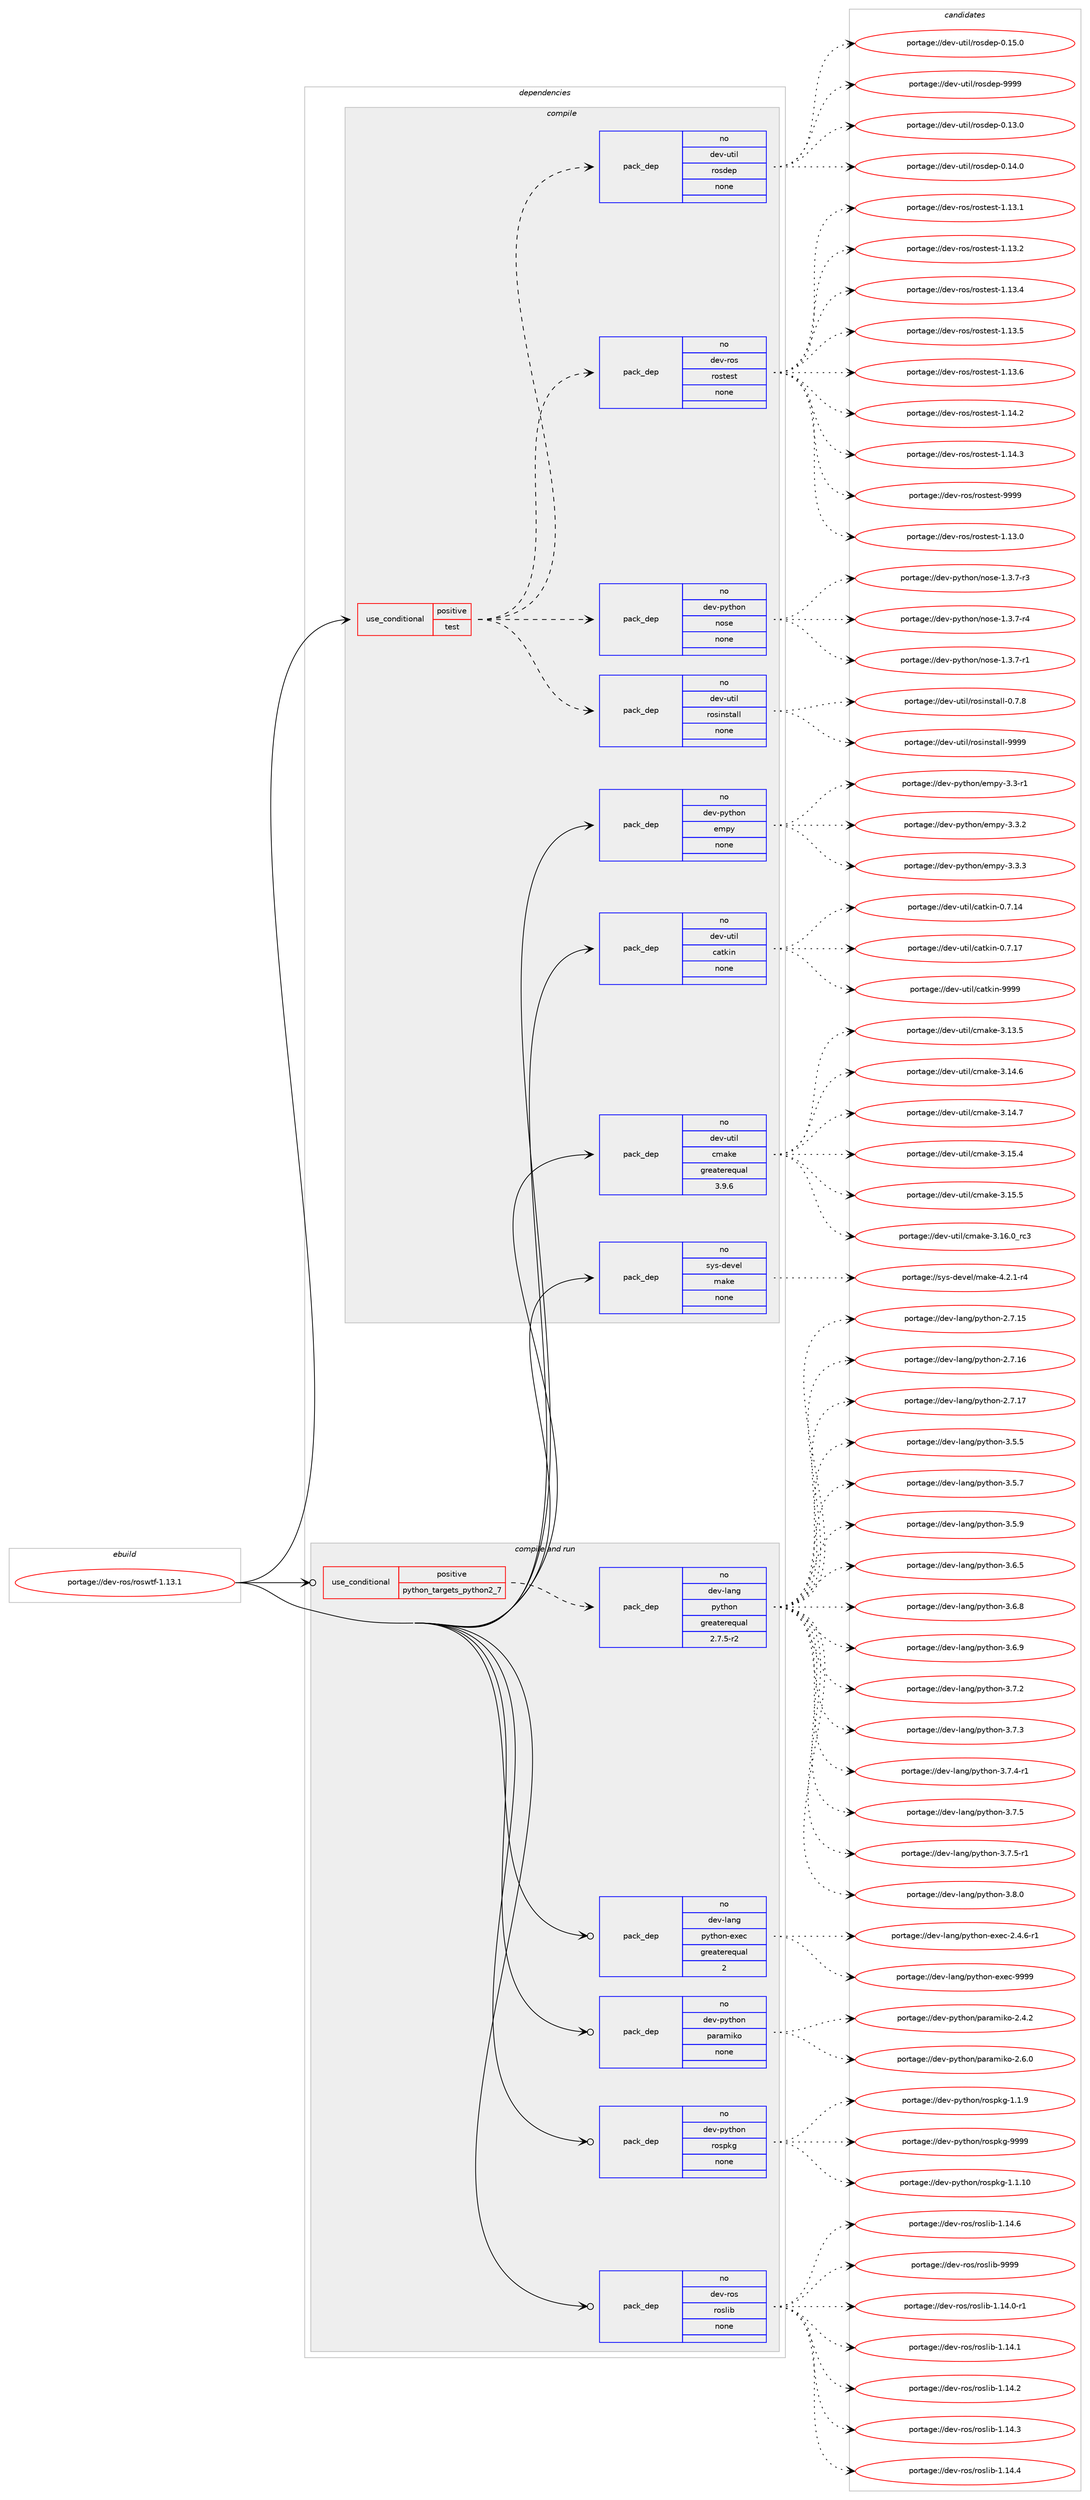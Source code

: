 digraph prolog {

# *************
# Graph options
# *************

newrank=true;
concentrate=true;
compound=true;
graph [rankdir=LR,fontname=Helvetica,fontsize=10,ranksep=1.5];#, ranksep=2.5, nodesep=0.2];
edge  [arrowhead=vee];
node  [fontname=Helvetica,fontsize=10];

# **********
# The ebuild
# **********

subgraph cluster_leftcol {
color=gray;
rank=same;
label=<<i>ebuild</i>>;
id [label="portage://dev-ros/roswtf-1.13.1", color=red, width=4, href="../dev-ros/roswtf-1.13.1.svg"];
}

# ****************
# The dependencies
# ****************

subgraph cluster_midcol {
color=gray;
label=<<i>dependencies</i>>;
subgraph cluster_compile {
fillcolor="#eeeeee";
style=filled;
label=<<i>compile</i>>;
subgraph cond44530 {
dependency199949 [label=<<TABLE BORDER="0" CELLBORDER="1" CELLSPACING="0" CELLPADDING="4"><TR><TD ROWSPAN="3" CELLPADDING="10">use_conditional</TD></TR><TR><TD>positive</TD></TR><TR><TD>test</TD></TR></TABLE>>, shape=none, color=red];
subgraph pack151991 {
dependency199950 [label=<<TABLE BORDER="0" CELLBORDER="1" CELLSPACING="0" CELLPADDING="4" WIDTH="220"><TR><TD ROWSPAN="6" CELLPADDING="30">pack_dep</TD></TR><TR><TD WIDTH="110">no</TD></TR><TR><TD>dev-ros</TD></TR><TR><TD>rostest</TD></TR><TR><TD>none</TD></TR><TR><TD></TD></TR></TABLE>>, shape=none, color=blue];
}
dependency199949:e -> dependency199950:w [weight=20,style="dashed",arrowhead="vee"];
subgraph pack151992 {
dependency199951 [label=<<TABLE BORDER="0" CELLBORDER="1" CELLSPACING="0" CELLPADDING="4" WIDTH="220"><TR><TD ROWSPAN="6" CELLPADDING="30">pack_dep</TD></TR><TR><TD WIDTH="110">no</TD></TR><TR><TD>dev-util</TD></TR><TR><TD>rosdep</TD></TR><TR><TD>none</TD></TR><TR><TD></TD></TR></TABLE>>, shape=none, color=blue];
}
dependency199949:e -> dependency199951:w [weight=20,style="dashed",arrowhead="vee"];
subgraph pack151993 {
dependency199952 [label=<<TABLE BORDER="0" CELLBORDER="1" CELLSPACING="0" CELLPADDING="4" WIDTH="220"><TR><TD ROWSPAN="6" CELLPADDING="30">pack_dep</TD></TR><TR><TD WIDTH="110">no</TD></TR><TR><TD>dev-util</TD></TR><TR><TD>rosinstall</TD></TR><TR><TD>none</TD></TR><TR><TD></TD></TR></TABLE>>, shape=none, color=blue];
}
dependency199949:e -> dependency199952:w [weight=20,style="dashed",arrowhead="vee"];
subgraph pack151994 {
dependency199953 [label=<<TABLE BORDER="0" CELLBORDER="1" CELLSPACING="0" CELLPADDING="4" WIDTH="220"><TR><TD ROWSPAN="6" CELLPADDING="30">pack_dep</TD></TR><TR><TD WIDTH="110">no</TD></TR><TR><TD>dev-python</TD></TR><TR><TD>nose</TD></TR><TR><TD>none</TD></TR><TR><TD></TD></TR></TABLE>>, shape=none, color=blue];
}
dependency199949:e -> dependency199953:w [weight=20,style="dashed",arrowhead="vee"];
}
id:e -> dependency199949:w [weight=20,style="solid",arrowhead="vee"];
subgraph pack151995 {
dependency199954 [label=<<TABLE BORDER="0" CELLBORDER="1" CELLSPACING="0" CELLPADDING="4" WIDTH="220"><TR><TD ROWSPAN="6" CELLPADDING="30">pack_dep</TD></TR><TR><TD WIDTH="110">no</TD></TR><TR><TD>dev-python</TD></TR><TR><TD>empy</TD></TR><TR><TD>none</TD></TR><TR><TD></TD></TR></TABLE>>, shape=none, color=blue];
}
id:e -> dependency199954:w [weight=20,style="solid",arrowhead="vee"];
subgraph pack151996 {
dependency199955 [label=<<TABLE BORDER="0" CELLBORDER="1" CELLSPACING="0" CELLPADDING="4" WIDTH="220"><TR><TD ROWSPAN="6" CELLPADDING="30">pack_dep</TD></TR><TR><TD WIDTH="110">no</TD></TR><TR><TD>dev-util</TD></TR><TR><TD>catkin</TD></TR><TR><TD>none</TD></TR><TR><TD></TD></TR></TABLE>>, shape=none, color=blue];
}
id:e -> dependency199955:w [weight=20,style="solid",arrowhead="vee"];
subgraph pack151997 {
dependency199956 [label=<<TABLE BORDER="0" CELLBORDER="1" CELLSPACING="0" CELLPADDING="4" WIDTH="220"><TR><TD ROWSPAN="6" CELLPADDING="30">pack_dep</TD></TR><TR><TD WIDTH="110">no</TD></TR><TR><TD>dev-util</TD></TR><TR><TD>cmake</TD></TR><TR><TD>greaterequal</TD></TR><TR><TD>3.9.6</TD></TR></TABLE>>, shape=none, color=blue];
}
id:e -> dependency199956:w [weight=20,style="solid",arrowhead="vee"];
subgraph pack151998 {
dependency199957 [label=<<TABLE BORDER="0" CELLBORDER="1" CELLSPACING="0" CELLPADDING="4" WIDTH="220"><TR><TD ROWSPAN="6" CELLPADDING="30">pack_dep</TD></TR><TR><TD WIDTH="110">no</TD></TR><TR><TD>sys-devel</TD></TR><TR><TD>make</TD></TR><TR><TD>none</TD></TR><TR><TD></TD></TR></TABLE>>, shape=none, color=blue];
}
id:e -> dependency199957:w [weight=20,style="solid",arrowhead="vee"];
}
subgraph cluster_compileandrun {
fillcolor="#eeeeee";
style=filled;
label=<<i>compile and run</i>>;
subgraph cond44531 {
dependency199958 [label=<<TABLE BORDER="0" CELLBORDER="1" CELLSPACING="0" CELLPADDING="4"><TR><TD ROWSPAN="3" CELLPADDING="10">use_conditional</TD></TR><TR><TD>positive</TD></TR><TR><TD>python_targets_python2_7</TD></TR></TABLE>>, shape=none, color=red];
subgraph pack151999 {
dependency199959 [label=<<TABLE BORDER="0" CELLBORDER="1" CELLSPACING="0" CELLPADDING="4" WIDTH="220"><TR><TD ROWSPAN="6" CELLPADDING="30">pack_dep</TD></TR><TR><TD WIDTH="110">no</TD></TR><TR><TD>dev-lang</TD></TR><TR><TD>python</TD></TR><TR><TD>greaterequal</TD></TR><TR><TD>2.7.5-r2</TD></TR></TABLE>>, shape=none, color=blue];
}
dependency199958:e -> dependency199959:w [weight=20,style="dashed",arrowhead="vee"];
}
id:e -> dependency199958:w [weight=20,style="solid",arrowhead="odotvee"];
subgraph pack152000 {
dependency199960 [label=<<TABLE BORDER="0" CELLBORDER="1" CELLSPACING="0" CELLPADDING="4" WIDTH="220"><TR><TD ROWSPAN="6" CELLPADDING="30">pack_dep</TD></TR><TR><TD WIDTH="110">no</TD></TR><TR><TD>dev-lang</TD></TR><TR><TD>python-exec</TD></TR><TR><TD>greaterequal</TD></TR><TR><TD>2</TD></TR></TABLE>>, shape=none, color=blue];
}
id:e -> dependency199960:w [weight=20,style="solid",arrowhead="odotvee"];
subgraph pack152001 {
dependency199961 [label=<<TABLE BORDER="0" CELLBORDER="1" CELLSPACING="0" CELLPADDING="4" WIDTH="220"><TR><TD ROWSPAN="6" CELLPADDING="30">pack_dep</TD></TR><TR><TD WIDTH="110">no</TD></TR><TR><TD>dev-python</TD></TR><TR><TD>paramiko</TD></TR><TR><TD>none</TD></TR><TR><TD></TD></TR></TABLE>>, shape=none, color=blue];
}
id:e -> dependency199961:w [weight=20,style="solid",arrowhead="odotvee"];
subgraph pack152002 {
dependency199962 [label=<<TABLE BORDER="0" CELLBORDER="1" CELLSPACING="0" CELLPADDING="4" WIDTH="220"><TR><TD ROWSPAN="6" CELLPADDING="30">pack_dep</TD></TR><TR><TD WIDTH="110">no</TD></TR><TR><TD>dev-python</TD></TR><TR><TD>rospkg</TD></TR><TR><TD>none</TD></TR><TR><TD></TD></TR></TABLE>>, shape=none, color=blue];
}
id:e -> dependency199962:w [weight=20,style="solid",arrowhead="odotvee"];
subgraph pack152003 {
dependency199963 [label=<<TABLE BORDER="0" CELLBORDER="1" CELLSPACING="0" CELLPADDING="4" WIDTH="220"><TR><TD ROWSPAN="6" CELLPADDING="30">pack_dep</TD></TR><TR><TD WIDTH="110">no</TD></TR><TR><TD>dev-ros</TD></TR><TR><TD>roslib</TD></TR><TR><TD>none</TD></TR><TR><TD></TD></TR></TABLE>>, shape=none, color=blue];
}
id:e -> dependency199963:w [weight=20,style="solid",arrowhead="odotvee"];
}
subgraph cluster_run {
fillcolor="#eeeeee";
style=filled;
label=<<i>run</i>>;
}
}

# **************
# The candidates
# **************

subgraph cluster_choices {
rank=same;
color=gray;
label=<<i>candidates</i>>;

subgraph choice151991 {
color=black;
nodesep=1;
choiceportage100101118451141111154711411111511610111511645494649514648 [label="portage://dev-ros/rostest-1.13.0", color=red, width=4,href="../dev-ros/rostest-1.13.0.svg"];
choiceportage100101118451141111154711411111511610111511645494649514649 [label="portage://dev-ros/rostest-1.13.1", color=red, width=4,href="../dev-ros/rostest-1.13.1.svg"];
choiceportage100101118451141111154711411111511610111511645494649514650 [label="portage://dev-ros/rostest-1.13.2", color=red, width=4,href="../dev-ros/rostest-1.13.2.svg"];
choiceportage100101118451141111154711411111511610111511645494649514652 [label="portage://dev-ros/rostest-1.13.4", color=red, width=4,href="../dev-ros/rostest-1.13.4.svg"];
choiceportage100101118451141111154711411111511610111511645494649514653 [label="portage://dev-ros/rostest-1.13.5", color=red, width=4,href="../dev-ros/rostest-1.13.5.svg"];
choiceportage100101118451141111154711411111511610111511645494649514654 [label="portage://dev-ros/rostest-1.13.6", color=red, width=4,href="../dev-ros/rostest-1.13.6.svg"];
choiceportage100101118451141111154711411111511610111511645494649524650 [label="portage://dev-ros/rostest-1.14.2", color=red, width=4,href="../dev-ros/rostest-1.14.2.svg"];
choiceportage100101118451141111154711411111511610111511645494649524651 [label="portage://dev-ros/rostest-1.14.3", color=red, width=4,href="../dev-ros/rostest-1.14.3.svg"];
choiceportage10010111845114111115471141111151161011151164557575757 [label="portage://dev-ros/rostest-9999", color=red, width=4,href="../dev-ros/rostest-9999.svg"];
dependency199950:e -> choiceportage100101118451141111154711411111511610111511645494649514648:w [style=dotted,weight="100"];
dependency199950:e -> choiceportage100101118451141111154711411111511610111511645494649514649:w [style=dotted,weight="100"];
dependency199950:e -> choiceportage100101118451141111154711411111511610111511645494649514650:w [style=dotted,weight="100"];
dependency199950:e -> choiceportage100101118451141111154711411111511610111511645494649514652:w [style=dotted,weight="100"];
dependency199950:e -> choiceportage100101118451141111154711411111511610111511645494649514653:w [style=dotted,weight="100"];
dependency199950:e -> choiceportage100101118451141111154711411111511610111511645494649514654:w [style=dotted,weight="100"];
dependency199950:e -> choiceportage100101118451141111154711411111511610111511645494649524650:w [style=dotted,weight="100"];
dependency199950:e -> choiceportage100101118451141111154711411111511610111511645494649524651:w [style=dotted,weight="100"];
dependency199950:e -> choiceportage10010111845114111115471141111151161011151164557575757:w [style=dotted,weight="100"];
}
subgraph choice151992 {
color=black;
nodesep=1;
choiceportage100101118451171161051084711411111510010111245484649514648 [label="portage://dev-util/rosdep-0.13.0", color=red, width=4,href="../dev-util/rosdep-0.13.0.svg"];
choiceportage100101118451171161051084711411111510010111245484649524648 [label="portage://dev-util/rosdep-0.14.0", color=red, width=4,href="../dev-util/rosdep-0.14.0.svg"];
choiceportage100101118451171161051084711411111510010111245484649534648 [label="portage://dev-util/rosdep-0.15.0", color=red, width=4,href="../dev-util/rosdep-0.15.0.svg"];
choiceportage10010111845117116105108471141111151001011124557575757 [label="portage://dev-util/rosdep-9999", color=red, width=4,href="../dev-util/rosdep-9999.svg"];
dependency199951:e -> choiceportage100101118451171161051084711411111510010111245484649514648:w [style=dotted,weight="100"];
dependency199951:e -> choiceportage100101118451171161051084711411111510010111245484649524648:w [style=dotted,weight="100"];
dependency199951:e -> choiceportage100101118451171161051084711411111510010111245484649534648:w [style=dotted,weight="100"];
dependency199951:e -> choiceportage10010111845117116105108471141111151001011124557575757:w [style=dotted,weight="100"];
}
subgraph choice151993 {
color=black;
nodesep=1;
choiceportage100101118451171161051084711411111510511011511697108108454846554656 [label="portage://dev-util/rosinstall-0.7.8", color=red, width=4,href="../dev-util/rosinstall-0.7.8.svg"];
choiceportage1001011184511711610510847114111115105110115116971081084557575757 [label="portage://dev-util/rosinstall-9999", color=red, width=4,href="../dev-util/rosinstall-9999.svg"];
dependency199952:e -> choiceportage100101118451171161051084711411111510511011511697108108454846554656:w [style=dotted,weight="100"];
dependency199952:e -> choiceportage1001011184511711610510847114111115105110115116971081084557575757:w [style=dotted,weight="100"];
}
subgraph choice151994 {
color=black;
nodesep=1;
choiceportage10010111845112121116104111110471101111151014549465146554511449 [label="portage://dev-python/nose-1.3.7-r1", color=red, width=4,href="../dev-python/nose-1.3.7-r1.svg"];
choiceportage10010111845112121116104111110471101111151014549465146554511451 [label="portage://dev-python/nose-1.3.7-r3", color=red, width=4,href="../dev-python/nose-1.3.7-r3.svg"];
choiceportage10010111845112121116104111110471101111151014549465146554511452 [label="portage://dev-python/nose-1.3.7-r4", color=red, width=4,href="../dev-python/nose-1.3.7-r4.svg"];
dependency199953:e -> choiceportage10010111845112121116104111110471101111151014549465146554511449:w [style=dotted,weight="100"];
dependency199953:e -> choiceportage10010111845112121116104111110471101111151014549465146554511451:w [style=dotted,weight="100"];
dependency199953:e -> choiceportage10010111845112121116104111110471101111151014549465146554511452:w [style=dotted,weight="100"];
}
subgraph choice151995 {
color=black;
nodesep=1;
choiceportage1001011184511212111610411111047101109112121455146514511449 [label="portage://dev-python/empy-3.3-r1", color=red, width=4,href="../dev-python/empy-3.3-r1.svg"];
choiceportage1001011184511212111610411111047101109112121455146514650 [label="portage://dev-python/empy-3.3.2", color=red, width=4,href="../dev-python/empy-3.3.2.svg"];
choiceportage1001011184511212111610411111047101109112121455146514651 [label="portage://dev-python/empy-3.3.3", color=red, width=4,href="../dev-python/empy-3.3.3.svg"];
dependency199954:e -> choiceportage1001011184511212111610411111047101109112121455146514511449:w [style=dotted,weight="100"];
dependency199954:e -> choiceportage1001011184511212111610411111047101109112121455146514650:w [style=dotted,weight="100"];
dependency199954:e -> choiceportage1001011184511212111610411111047101109112121455146514651:w [style=dotted,weight="100"];
}
subgraph choice151996 {
color=black;
nodesep=1;
choiceportage1001011184511711610510847999711610710511045484655464952 [label="portage://dev-util/catkin-0.7.14", color=red, width=4,href="../dev-util/catkin-0.7.14.svg"];
choiceportage1001011184511711610510847999711610710511045484655464955 [label="portage://dev-util/catkin-0.7.17", color=red, width=4,href="../dev-util/catkin-0.7.17.svg"];
choiceportage100101118451171161051084799971161071051104557575757 [label="portage://dev-util/catkin-9999", color=red, width=4,href="../dev-util/catkin-9999.svg"];
dependency199955:e -> choiceportage1001011184511711610510847999711610710511045484655464952:w [style=dotted,weight="100"];
dependency199955:e -> choiceportage1001011184511711610510847999711610710511045484655464955:w [style=dotted,weight="100"];
dependency199955:e -> choiceportage100101118451171161051084799971161071051104557575757:w [style=dotted,weight="100"];
}
subgraph choice151997 {
color=black;
nodesep=1;
choiceportage1001011184511711610510847991099710710145514649514653 [label="portage://dev-util/cmake-3.13.5", color=red, width=4,href="../dev-util/cmake-3.13.5.svg"];
choiceportage1001011184511711610510847991099710710145514649524654 [label="portage://dev-util/cmake-3.14.6", color=red, width=4,href="../dev-util/cmake-3.14.6.svg"];
choiceportage1001011184511711610510847991099710710145514649524655 [label="portage://dev-util/cmake-3.14.7", color=red, width=4,href="../dev-util/cmake-3.14.7.svg"];
choiceportage1001011184511711610510847991099710710145514649534652 [label="portage://dev-util/cmake-3.15.4", color=red, width=4,href="../dev-util/cmake-3.15.4.svg"];
choiceportage1001011184511711610510847991099710710145514649534653 [label="portage://dev-util/cmake-3.15.5", color=red, width=4,href="../dev-util/cmake-3.15.5.svg"];
choiceportage1001011184511711610510847991099710710145514649544648951149951 [label="portage://dev-util/cmake-3.16.0_rc3", color=red, width=4,href="../dev-util/cmake-3.16.0_rc3.svg"];
dependency199956:e -> choiceportage1001011184511711610510847991099710710145514649514653:w [style=dotted,weight="100"];
dependency199956:e -> choiceportage1001011184511711610510847991099710710145514649524654:w [style=dotted,weight="100"];
dependency199956:e -> choiceportage1001011184511711610510847991099710710145514649524655:w [style=dotted,weight="100"];
dependency199956:e -> choiceportage1001011184511711610510847991099710710145514649534652:w [style=dotted,weight="100"];
dependency199956:e -> choiceportage1001011184511711610510847991099710710145514649534653:w [style=dotted,weight="100"];
dependency199956:e -> choiceportage1001011184511711610510847991099710710145514649544648951149951:w [style=dotted,weight="100"];
}
subgraph choice151998 {
color=black;
nodesep=1;
choiceportage1151211154510010111810110847109971071014552465046494511452 [label="portage://sys-devel/make-4.2.1-r4", color=red, width=4,href="../sys-devel/make-4.2.1-r4.svg"];
dependency199957:e -> choiceportage1151211154510010111810110847109971071014552465046494511452:w [style=dotted,weight="100"];
}
subgraph choice151999 {
color=black;
nodesep=1;
choiceportage10010111845108971101034711212111610411111045504655464953 [label="portage://dev-lang/python-2.7.15", color=red, width=4,href="../dev-lang/python-2.7.15.svg"];
choiceportage10010111845108971101034711212111610411111045504655464954 [label="portage://dev-lang/python-2.7.16", color=red, width=4,href="../dev-lang/python-2.7.16.svg"];
choiceportage10010111845108971101034711212111610411111045504655464955 [label="portage://dev-lang/python-2.7.17", color=red, width=4,href="../dev-lang/python-2.7.17.svg"];
choiceportage100101118451089711010347112121116104111110455146534653 [label="portage://dev-lang/python-3.5.5", color=red, width=4,href="../dev-lang/python-3.5.5.svg"];
choiceportage100101118451089711010347112121116104111110455146534655 [label="portage://dev-lang/python-3.5.7", color=red, width=4,href="../dev-lang/python-3.5.7.svg"];
choiceportage100101118451089711010347112121116104111110455146534657 [label="portage://dev-lang/python-3.5.9", color=red, width=4,href="../dev-lang/python-3.5.9.svg"];
choiceportage100101118451089711010347112121116104111110455146544653 [label="portage://dev-lang/python-3.6.5", color=red, width=4,href="../dev-lang/python-3.6.5.svg"];
choiceportage100101118451089711010347112121116104111110455146544656 [label="portage://dev-lang/python-3.6.8", color=red, width=4,href="../dev-lang/python-3.6.8.svg"];
choiceportage100101118451089711010347112121116104111110455146544657 [label="portage://dev-lang/python-3.6.9", color=red, width=4,href="../dev-lang/python-3.6.9.svg"];
choiceportage100101118451089711010347112121116104111110455146554650 [label="portage://dev-lang/python-3.7.2", color=red, width=4,href="../dev-lang/python-3.7.2.svg"];
choiceportage100101118451089711010347112121116104111110455146554651 [label="portage://dev-lang/python-3.7.3", color=red, width=4,href="../dev-lang/python-3.7.3.svg"];
choiceportage1001011184510897110103471121211161041111104551465546524511449 [label="portage://dev-lang/python-3.7.4-r1", color=red, width=4,href="../dev-lang/python-3.7.4-r1.svg"];
choiceportage100101118451089711010347112121116104111110455146554653 [label="portage://dev-lang/python-3.7.5", color=red, width=4,href="../dev-lang/python-3.7.5.svg"];
choiceportage1001011184510897110103471121211161041111104551465546534511449 [label="portage://dev-lang/python-3.7.5-r1", color=red, width=4,href="../dev-lang/python-3.7.5-r1.svg"];
choiceportage100101118451089711010347112121116104111110455146564648 [label="portage://dev-lang/python-3.8.0", color=red, width=4,href="../dev-lang/python-3.8.0.svg"];
dependency199959:e -> choiceportage10010111845108971101034711212111610411111045504655464953:w [style=dotted,weight="100"];
dependency199959:e -> choiceportage10010111845108971101034711212111610411111045504655464954:w [style=dotted,weight="100"];
dependency199959:e -> choiceportage10010111845108971101034711212111610411111045504655464955:w [style=dotted,weight="100"];
dependency199959:e -> choiceportage100101118451089711010347112121116104111110455146534653:w [style=dotted,weight="100"];
dependency199959:e -> choiceportage100101118451089711010347112121116104111110455146534655:w [style=dotted,weight="100"];
dependency199959:e -> choiceportage100101118451089711010347112121116104111110455146534657:w [style=dotted,weight="100"];
dependency199959:e -> choiceportage100101118451089711010347112121116104111110455146544653:w [style=dotted,weight="100"];
dependency199959:e -> choiceportage100101118451089711010347112121116104111110455146544656:w [style=dotted,weight="100"];
dependency199959:e -> choiceportage100101118451089711010347112121116104111110455146544657:w [style=dotted,weight="100"];
dependency199959:e -> choiceportage100101118451089711010347112121116104111110455146554650:w [style=dotted,weight="100"];
dependency199959:e -> choiceportage100101118451089711010347112121116104111110455146554651:w [style=dotted,weight="100"];
dependency199959:e -> choiceportage1001011184510897110103471121211161041111104551465546524511449:w [style=dotted,weight="100"];
dependency199959:e -> choiceportage100101118451089711010347112121116104111110455146554653:w [style=dotted,weight="100"];
dependency199959:e -> choiceportage1001011184510897110103471121211161041111104551465546534511449:w [style=dotted,weight="100"];
dependency199959:e -> choiceportage100101118451089711010347112121116104111110455146564648:w [style=dotted,weight="100"];
}
subgraph choice152000 {
color=black;
nodesep=1;
choiceportage10010111845108971101034711212111610411111045101120101994550465246544511449 [label="portage://dev-lang/python-exec-2.4.6-r1", color=red, width=4,href="../dev-lang/python-exec-2.4.6-r1.svg"];
choiceportage10010111845108971101034711212111610411111045101120101994557575757 [label="portage://dev-lang/python-exec-9999", color=red, width=4,href="../dev-lang/python-exec-9999.svg"];
dependency199960:e -> choiceportage10010111845108971101034711212111610411111045101120101994550465246544511449:w [style=dotted,weight="100"];
dependency199960:e -> choiceportage10010111845108971101034711212111610411111045101120101994557575757:w [style=dotted,weight="100"];
}
subgraph choice152001 {
color=black;
nodesep=1;
choiceportage10010111845112121116104111110471129711497109105107111455046524650 [label="portage://dev-python/paramiko-2.4.2", color=red, width=4,href="../dev-python/paramiko-2.4.2.svg"];
choiceportage10010111845112121116104111110471129711497109105107111455046544648 [label="portage://dev-python/paramiko-2.6.0", color=red, width=4,href="../dev-python/paramiko-2.6.0.svg"];
dependency199961:e -> choiceportage10010111845112121116104111110471129711497109105107111455046524650:w [style=dotted,weight="100"];
dependency199961:e -> choiceportage10010111845112121116104111110471129711497109105107111455046544648:w [style=dotted,weight="100"];
}
subgraph choice152002 {
color=black;
nodesep=1;
choiceportage100101118451121211161041111104711411111511210710345494649464948 [label="portage://dev-python/rospkg-1.1.10", color=red, width=4,href="../dev-python/rospkg-1.1.10.svg"];
choiceportage1001011184511212111610411111047114111115112107103454946494657 [label="portage://dev-python/rospkg-1.1.9", color=red, width=4,href="../dev-python/rospkg-1.1.9.svg"];
choiceportage10010111845112121116104111110471141111151121071034557575757 [label="portage://dev-python/rospkg-9999", color=red, width=4,href="../dev-python/rospkg-9999.svg"];
dependency199962:e -> choiceportage100101118451121211161041111104711411111511210710345494649464948:w [style=dotted,weight="100"];
dependency199962:e -> choiceportage1001011184511212111610411111047114111115112107103454946494657:w [style=dotted,weight="100"];
dependency199962:e -> choiceportage10010111845112121116104111110471141111151121071034557575757:w [style=dotted,weight="100"];
}
subgraph choice152003 {
color=black;
nodesep=1;
choiceportage100101118451141111154711411111510810598454946495246484511449 [label="portage://dev-ros/roslib-1.14.0-r1", color=red, width=4,href="../dev-ros/roslib-1.14.0-r1.svg"];
choiceportage10010111845114111115471141111151081059845494649524649 [label="portage://dev-ros/roslib-1.14.1", color=red, width=4,href="../dev-ros/roslib-1.14.1.svg"];
choiceportage10010111845114111115471141111151081059845494649524650 [label="portage://dev-ros/roslib-1.14.2", color=red, width=4,href="../dev-ros/roslib-1.14.2.svg"];
choiceportage10010111845114111115471141111151081059845494649524651 [label="portage://dev-ros/roslib-1.14.3", color=red, width=4,href="../dev-ros/roslib-1.14.3.svg"];
choiceportage10010111845114111115471141111151081059845494649524652 [label="portage://dev-ros/roslib-1.14.4", color=red, width=4,href="../dev-ros/roslib-1.14.4.svg"];
choiceportage10010111845114111115471141111151081059845494649524654 [label="portage://dev-ros/roslib-1.14.6", color=red, width=4,href="../dev-ros/roslib-1.14.6.svg"];
choiceportage1001011184511411111547114111115108105984557575757 [label="portage://dev-ros/roslib-9999", color=red, width=4,href="../dev-ros/roslib-9999.svg"];
dependency199963:e -> choiceportage100101118451141111154711411111510810598454946495246484511449:w [style=dotted,weight="100"];
dependency199963:e -> choiceportage10010111845114111115471141111151081059845494649524649:w [style=dotted,weight="100"];
dependency199963:e -> choiceportage10010111845114111115471141111151081059845494649524650:w [style=dotted,weight="100"];
dependency199963:e -> choiceportage10010111845114111115471141111151081059845494649524651:w [style=dotted,weight="100"];
dependency199963:e -> choiceportage10010111845114111115471141111151081059845494649524652:w [style=dotted,weight="100"];
dependency199963:e -> choiceportage10010111845114111115471141111151081059845494649524654:w [style=dotted,weight="100"];
dependency199963:e -> choiceportage1001011184511411111547114111115108105984557575757:w [style=dotted,weight="100"];
}
}

}
